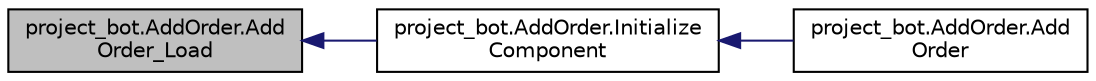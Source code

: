 digraph "project_bot.AddOrder.AddOrder_Load"
{
  edge [fontname="Helvetica",fontsize="10",labelfontname="Helvetica",labelfontsize="10"];
  node [fontname="Helvetica",fontsize="10",shape=record];
  rankdir="LR";
  Node20 [label="project_bot.AddOrder.Add\lOrder_Load",height=0.2,width=0.4,color="black", fillcolor="grey75", style="filled", fontcolor="black"];
  Node20 -> Node21 [dir="back",color="midnightblue",fontsize="10",style="solid",fontname="Helvetica"];
  Node21 [label="project_bot.AddOrder.Initialize\lComponent",height=0.2,width=0.4,color="black", fillcolor="white", style="filled",URL="$classproject__bot_1_1_add_order.html#a7e3d4f70086017c86773a3ae31bfb61f",tooltip="Required method for Designer support - do not modify the contents of this method with the code editor..."];
  Node21 -> Node22 [dir="back",color="midnightblue",fontsize="10",style="solid",fontname="Helvetica"];
  Node22 [label="project_bot.AddOrder.Add\lOrder",height=0.2,width=0.4,color="black", fillcolor="white", style="filled",URL="$classproject__bot_1_1_add_order.html#a70759d62195c7b92d5680be53ca76937"];
}
